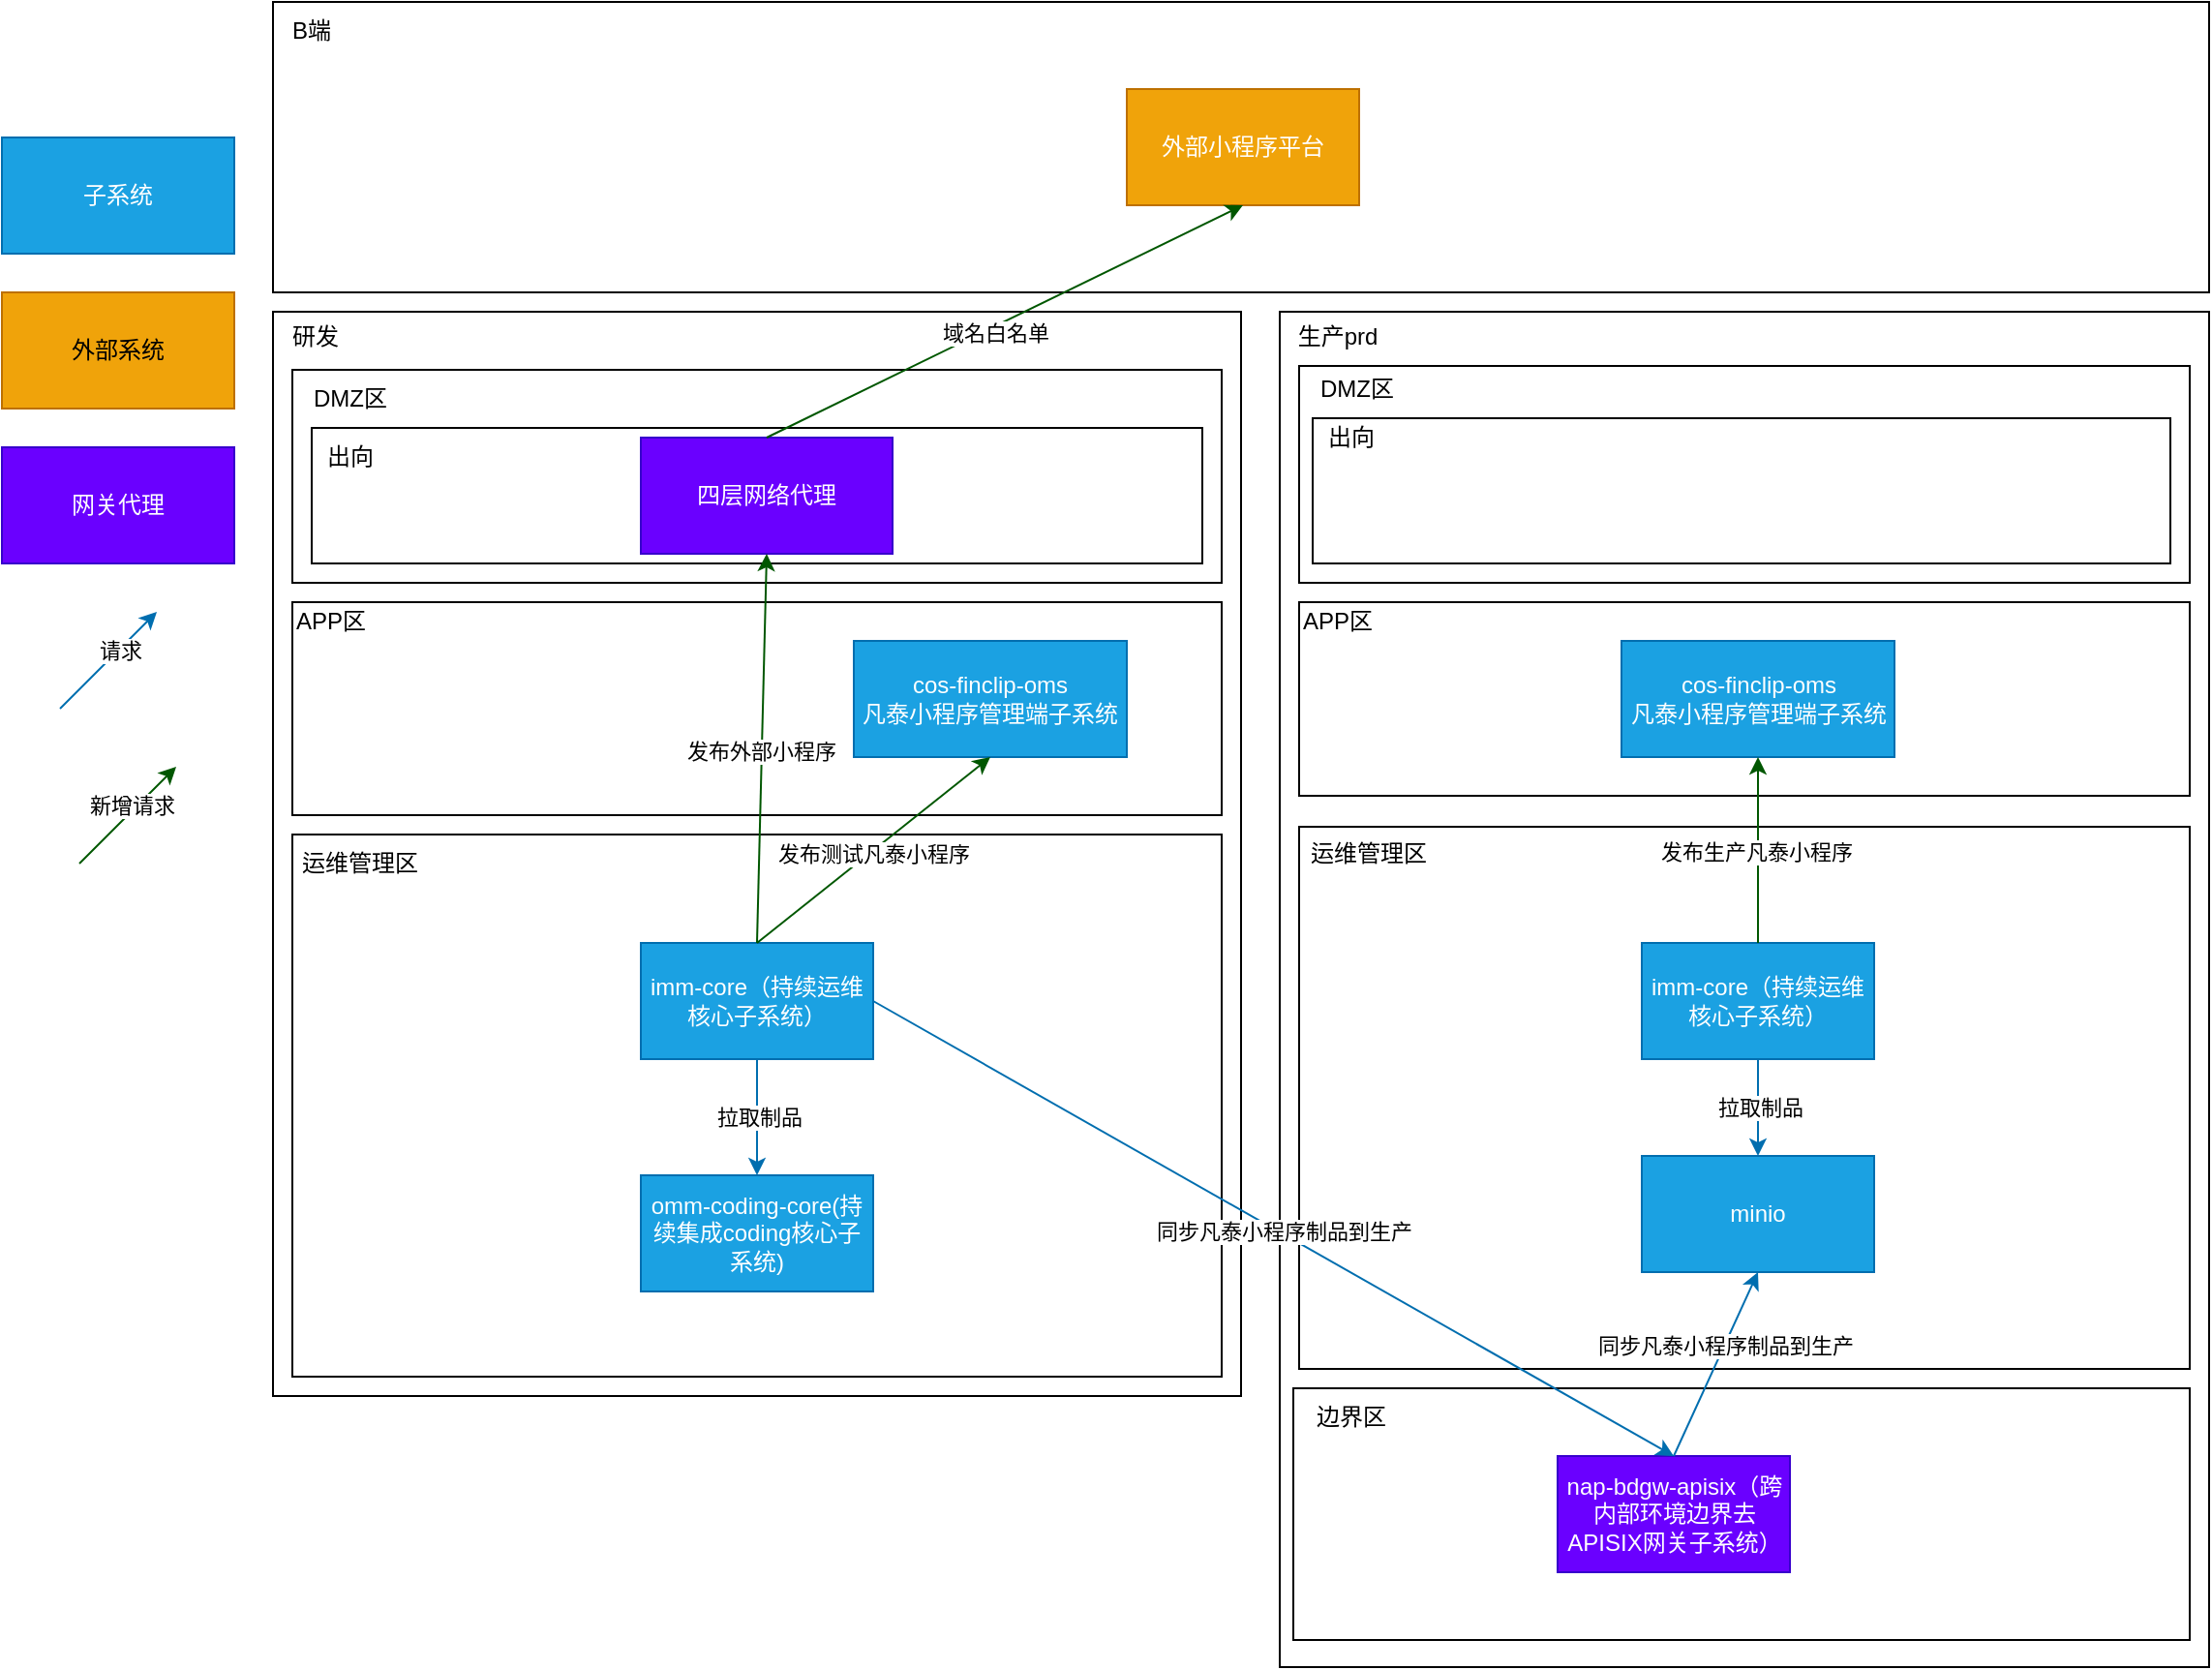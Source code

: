 <mxfile version="24.3.1" type="github">
  <diagram name="第 1 页" id="x-s4xV_DUlktd-mjSwdB">
    <mxGraphModel dx="2035" dy="2244" grid="1" gridSize="10" guides="1" tooltips="1" connect="1" arrows="1" fold="1" page="1" pageScale="1" pageWidth="827" pageHeight="1169" math="0" shadow="0">
      <root>
        <mxCell id="0" />
        <mxCell id="1" parent="0" />
        <mxCell id="dvoi7zTXmmgK_cxuayRM-1" value="" style="rounded=0;whiteSpace=wrap;html=1;" vertex="1" parent="1">
          <mxGeometry x="250" y="-130" width="500" height="560" as="geometry" />
        </mxCell>
        <mxCell id="dvoi7zTXmmgK_cxuayRM-2" value="" style="whiteSpace=wrap;html=1;" vertex="1" parent="1">
          <mxGeometry x="260" y="140" width="480" height="280" as="geometry" />
        </mxCell>
        <mxCell id="dvoi7zTXmmgK_cxuayRM-3" value="运维管理区" style="text;html=1;strokeColor=none;fillColor=none;align=center;verticalAlign=middle;whiteSpace=wrap;rounded=0;" vertex="1" parent="1">
          <mxGeometry x="260" y="140" width="70" height="30" as="geometry" />
        </mxCell>
        <mxCell id="dvoi7zTXmmgK_cxuayRM-4" value="" style="rounded=0;whiteSpace=wrap;html=1;" vertex="1" parent="1">
          <mxGeometry x="260" y="-100" width="480" height="110" as="geometry" />
        </mxCell>
        <mxCell id="dvoi7zTXmmgK_cxuayRM-5" value="DMZ区" style="text;html=1;strokeColor=none;fillColor=none;align=center;verticalAlign=middle;whiteSpace=wrap;rounded=0;" vertex="1" parent="1">
          <mxGeometry x="260" y="-100" width="60" height="30" as="geometry" />
        </mxCell>
        <mxCell id="dvoi7zTXmmgK_cxuayRM-6" value="" style="rounded=0;whiteSpace=wrap;html=1;" vertex="1" parent="1">
          <mxGeometry x="270" y="-70" width="460" height="70" as="geometry" />
        </mxCell>
        <mxCell id="dvoi7zTXmmgK_cxuayRM-7" value="出向" style="text;html=1;strokeColor=none;fillColor=none;align=center;verticalAlign=middle;whiteSpace=wrap;rounded=0;" vertex="1" parent="1">
          <mxGeometry x="260" y="-70" width="60" height="30" as="geometry" />
        </mxCell>
        <mxCell id="dvoi7zTXmmgK_cxuayRM-8" value="研发" style="text;html=1;strokeColor=none;fillColor=none;align=center;verticalAlign=middle;whiteSpace=wrap;rounded=0;" vertex="1" parent="1">
          <mxGeometry x="242" y="-132" width="60" height="30" as="geometry" />
        </mxCell>
        <mxCell id="dvoi7zTXmmgK_cxuayRM-9" value="" style="rounded=0;whiteSpace=wrap;html=1;" vertex="1" parent="1">
          <mxGeometry x="770" y="-130" width="480" height="700" as="geometry" />
        </mxCell>
        <mxCell id="dvoi7zTXmmgK_cxuayRM-10" value="生产prd" style="text;html=1;strokeColor=none;fillColor=none;align=center;verticalAlign=middle;whiteSpace=wrap;rounded=0;" vertex="1" parent="1">
          <mxGeometry x="770" y="-132" width="60" height="30" as="geometry" />
        </mxCell>
        <mxCell id="dvoi7zTXmmgK_cxuayRM-11" value="" style="rounded=0;whiteSpace=wrap;html=1;" vertex="1" parent="1">
          <mxGeometry x="780" y="-102" width="460" height="112" as="geometry" />
        </mxCell>
        <mxCell id="dvoi7zTXmmgK_cxuayRM-12" value="DMZ区" style="text;html=1;strokeColor=none;fillColor=none;align=center;verticalAlign=middle;whiteSpace=wrap;rounded=0;" vertex="1" parent="1">
          <mxGeometry x="780" y="-105" width="60" height="30" as="geometry" />
        </mxCell>
        <mxCell id="dvoi7zTXmmgK_cxuayRM-13" value="" style="rounded=0;whiteSpace=wrap;html=1;" vertex="1" parent="1">
          <mxGeometry x="787" y="-75" width="443" height="75" as="geometry" />
        </mxCell>
        <mxCell id="dvoi7zTXmmgK_cxuayRM-14" value="出向" style="text;html=1;strokeColor=none;fillColor=none;align=center;verticalAlign=middle;whiteSpace=wrap;rounded=0;" vertex="1" parent="1">
          <mxGeometry x="777" y="-80" width="60" height="30" as="geometry" />
        </mxCell>
        <mxCell id="dvoi7zTXmmgK_cxuayRM-15" value="四层网络代理" style="rounded=0;whiteSpace=wrap;html=1;fillColor=#6a00ff;fontColor=#ffffff;strokeColor=#3700CC;" vertex="1" parent="1">
          <mxGeometry x="440" y="-65" width="130" height="60" as="geometry" />
        </mxCell>
        <mxCell id="dvoi7zTXmmgK_cxuayRM-17" value="" style="rounded=0;whiteSpace=wrap;html=1;" vertex="1" parent="1">
          <mxGeometry x="780" y="136" width="460" height="280" as="geometry" />
        </mxCell>
        <mxCell id="dvoi7zTXmmgK_cxuayRM-18" value="运维管理区" style="text;html=1;strokeColor=none;fillColor=none;align=center;verticalAlign=middle;whiteSpace=wrap;rounded=0;" vertex="1" parent="1">
          <mxGeometry x="781" y="135" width="70" height="30" as="geometry" />
        </mxCell>
        <mxCell id="dvoi7zTXmmgK_cxuayRM-19" value="imm-core（持续运维核心子系统）" style="rounded=0;whiteSpace=wrap;html=1;fillColor=#1ba1e2;fontColor=#ffffff;strokeColor=#006EAF;" vertex="1" parent="1">
          <mxGeometry x="957" y="196" width="120" height="60" as="geometry" />
        </mxCell>
        <mxCell id="dvoi7zTXmmgK_cxuayRM-20" value="" style="rounded=0;whiteSpace=wrap;html=1;" vertex="1" parent="1">
          <mxGeometry x="780" y="20" width="460" height="100" as="geometry" />
        </mxCell>
        <mxCell id="dvoi7zTXmmgK_cxuayRM-21" value="APP区" style="text;html=1;strokeColor=none;fillColor=none;align=center;verticalAlign=middle;whiteSpace=wrap;rounded=0;" vertex="1" parent="1">
          <mxGeometry x="770" y="15" width="60" height="30" as="geometry" />
        </mxCell>
        <mxCell id="dvoi7zTXmmgK_cxuayRM-22" value="cos-finclip-oms&lt;br&gt;凡泰小程序管理端子系统" style="rounded=0;whiteSpace=wrap;html=1;fillColor=#1ba1e2;fontColor=#ffffff;strokeColor=#006EAF;" vertex="1" parent="1">
          <mxGeometry x="946.5" y="40" width="141" height="60" as="geometry" />
        </mxCell>
        <mxCell id="dvoi7zTXmmgK_cxuayRM-23" value="" style="rounded=0;whiteSpace=wrap;html=1;" vertex="1" parent="1">
          <mxGeometry x="250" y="-290" width="1000" height="150" as="geometry" />
        </mxCell>
        <mxCell id="dvoi7zTXmmgK_cxuayRM-24" value="B端" style="text;html=1;strokeColor=none;fillColor=none;align=center;verticalAlign=middle;whiteSpace=wrap;rounded=0;" vertex="1" parent="1">
          <mxGeometry x="240" y="-290" width="60" height="30" as="geometry" />
        </mxCell>
        <mxCell id="dvoi7zTXmmgK_cxuayRM-25" value="外部小程序平台" style="rounded=0;whiteSpace=wrap;html=1;fillColor=#f0a30a;fontColor=#FFFFFF;strokeColor=#BD7000;" vertex="1" parent="1">
          <mxGeometry x="691" y="-245" width="120" height="60" as="geometry" />
        </mxCell>
        <mxCell id="dvoi7zTXmmgK_cxuayRM-26" value="" style="endArrow=classic;html=1;rounded=0;exitX=0.5;exitY=0;exitDx=0;exitDy=0;fillColor=#008a00;strokeColor=#005700;entryX=0.5;entryY=1;entryDx=0;entryDy=0;" edge="1" parent="1" source="dvoi7zTXmmgK_cxuayRM-15" target="dvoi7zTXmmgK_cxuayRM-25">
          <mxGeometry width="50" height="50" relative="1" as="geometry">
            <mxPoint x="640" y="200" as="sourcePoint" />
            <mxPoint x="515" y="5" as="targetPoint" />
          </mxGeometry>
        </mxCell>
        <mxCell id="dvoi7zTXmmgK_cxuayRM-27" value="域名白名单" style="edgeLabel;html=1;align=center;verticalAlign=middle;resizable=0;points=[];" vertex="1" connectable="0" parent="dvoi7zTXmmgK_cxuayRM-26">
          <mxGeometry x="-0.049" y="-3" relative="1" as="geometry">
            <mxPoint as="offset" />
          </mxGeometry>
        </mxCell>
        <mxCell id="dvoi7zTXmmgK_cxuayRM-32" value="minio" style="rounded=0;whiteSpace=wrap;html=1;fillColor=#1ba1e2;fontColor=#ffffff;strokeColor=#006EAF;" vertex="1" parent="1">
          <mxGeometry x="957" y="306" width="120" height="60" as="geometry" />
        </mxCell>
        <mxCell id="dvoi7zTXmmgK_cxuayRM-33" value="" style="rounded=0;whiteSpace=wrap;html=1;" vertex="1" parent="1">
          <mxGeometry x="837" y="456" width="120" height="60" as="geometry" />
        </mxCell>
        <mxCell id="dvoi7zTXmmgK_cxuayRM-34" value="" style="rounded=0;whiteSpace=wrap;html=1;" vertex="1" parent="1">
          <mxGeometry x="777" y="426" width="463" height="130" as="geometry" />
        </mxCell>
        <mxCell id="dvoi7zTXmmgK_cxuayRM-35" value="边界区" style="text;html=1;strokeColor=none;fillColor=none;align=center;verticalAlign=middle;whiteSpace=wrap;rounded=0;" vertex="1" parent="1">
          <mxGeometry x="777" y="426" width="60" height="30" as="geometry" />
        </mxCell>
        <mxCell id="dvoi7zTXmmgK_cxuayRM-36" value="nap-bdgw-apisix（跨内部环境边界去APISIX网关子系统）" style="rounded=0;whiteSpace=wrap;html=1;fillColor=#6a00ff;fontColor=#ffffff;strokeColor=#3700CC;" vertex="1" parent="1">
          <mxGeometry x="913.5" y="461" width="120" height="60" as="geometry" />
        </mxCell>
        <mxCell id="dvoi7zTXmmgK_cxuayRM-37" value="" style="endArrow=classic;html=1;rounded=0;entryX=0.5;entryY=0;entryDx=0;entryDy=0;fillColor=#1ba1e2;strokeColor=#006EAF;exitX=1;exitY=0.5;exitDx=0;exitDy=0;" edge="1" parent="1" source="dvoi7zTXmmgK_cxuayRM-62" target="dvoi7zTXmmgK_cxuayRM-36">
          <mxGeometry width="50" height="50" relative="1" as="geometry">
            <mxPoint x="543" y="140" as="sourcePoint" />
            <mxPoint x="730" y="200" as="targetPoint" />
          </mxGeometry>
        </mxCell>
        <mxCell id="dvoi7zTXmmgK_cxuayRM-38" value="同步凡泰小程序制品到生产" style="edgeLabel;html=1;align=center;verticalAlign=middle;resizable=0;points=[];" vertex="1" connectable="0" parent="dvoi7zTXmmgK_cxuayRM-37">
          <mxGeometry x="0.022" y="2" relative="1" as="geometry">
            <mxPoint x="-1" as="offset" />
          </mxGeometry>
        </mxCell>
        <mxCell id="dvoi7zTXmmgK_cxuayRM-39" value="" style="endArrow=classic;html=1;rounded=0;fillColor=#1ba1e2;strokeColor=#006EAF;entryX=0.5;entryY=1;entryDx=0;entryDy=0;exitX=0.5;exitY=0;exitDx=0;exitDy=0;" edge="1" parent="1" source="dvoi7zTXmmgK_cxuayRM-36" target="dvoi7zTXmmgK_cxuayRM-32">
          <mxGeometry width="50" height="50" relative="1" as="geometry">
            <mxPoint x="880" y="236" as="sourcePoint" />
            <mxPoint x="876" y="126" as="targetPoint" />
          </mxGeometry>
        </mxCell>
        <mxCell id="dvoi7zTXmmgK_cxuayRM-40" value="同步凡泰小程序制品到生产" style="edgeLabel;html=1;align=center;verticalAlign=middle;resizable=0;points=[];" vertex="1" connectable="0" parent="dvoi7zTXmmgK_cxuayRM-39">
          <mxGeometry x="0.193" relative="1" as="geometry">
            <mxPoint as="offset" />
          </mxGeometry>
        </mxCell>
        <mxCell id="dvoi7zTXmmgK_cxuayRM-41" value="子系统" style="rounded=0;whiteSpace=wrap;html=1;fillColor=#1ba1e2;fontColor=#ffffff;strokeColor=#006EAF;" vertex="1" parent="1">
          <mxGeometry x="110" y="-220" width="120" height="60" as="geometry" />
        </mxCell>
        <mxCell id="dvoi7zTXmmgK_cxuayRM-42" value="外部系统" style="rounded=0;whiteSpace=wrap;html=1;fillColor=#f0a30a;fontColor=#000000;strokeColor=#BD7000;" vertex="1" parent="1">
          <mxGeometry x="110" y="-140" width="120" height="60" as="geometry" />
        </mxCell>
        <mxCell id="dvoi7zTXmmgK_cxuayRM-43" value="网关代理" style="rounded=0;whiteSpace=wrap;html=1;fillColor=#6a00ff;fontColor=#ffffff;strokeColor=#3700CC;" vertex="1" parent="1">
          <mxGeometry x="110" y="-60" width="120" height="60" as="geometry" />
        </mxCell>
        <mxCell id="dvoi7zTXmmgK_cxuayRM-44" value="" style="endArrow=classic;html=1;rounded=0;fillColor=#1ba1e2;strokeColor=#006EAF;" edge="1" parent="1">
          <mxGeometry width="50" height="50" relative="1" as="geometry">
            <mxPoint x="140" y="75" as="sourcePoint" />
            <mxPoint x="190" y="25" as="targetPoint" />
          </mxGeometry>
        </mxCell>
        <mxCell id="dvoi7zTXmmgK_cxuayRM-45" value="请求" style="edgeLabel;html=1;align=center;verticalAlign=middle;resizable=0;points=[];" vertex="1" connectable="0" parent="dvoi7zTXmmgK_cxuayRM-44">
          <mxGeometry x="-0.137" y="10" relative="1" as="geometry">
            <mxPoint x="16" y="-2" as="offset" />
          </mxGeometry>
        </mxCell>
        <mxCell id="dvoi7zTXmmgK_cxuayRM-46" value="" style="endArrow=classic;html=1;rounded=0;fillColor=#008a00;strokeColor=#005700;" edge="1" parent="1">
          <mxGeometry width="50" height="50" relative="1" as="geometry">
            <mxPoint x="150" y="155" as="sourcePoint" />
            <mxPoint x="200" y="105" as="targetPoint" />
          </mxGeometry>
        </mxCell>
        <mxCell id="dvoi7zTXmmgK_cxuayRM-47" value="新增请求" style="edgeLabel;html=1;align=center;verticalAlign=middle;resizable=0;points=[];" vertex="1" connectable="0" parent="dvoi7zTXmmgK_cxuayRM-46">
          <mxGeometry x="-0.137" y="-6" relative="1" as="geometry">
            <mxPoint x="1" y="-13" as="offset" />
          </mxGeometry>
        </mxCell>
        <mxCell id="dvoi7zTXmmgK_cxuayRM-48" value="" style="endArrow=classic;html=1;rounded=0;fillColor=#1ba1e2;strokeColor=#006EAF;entryX=0.5;entryY=0;entryDx=0;entryDy=0;exitX=0.5;exitY=1;exitDx=0;exitDy=0;" edge="1" parent="1" source="dvoi7zTXmmgK_cxuayRM-19" target="dvoi7zTXmmgK_cxuayRM-32">
          <mxGeometry width="50" height="50" relative="1" as="geometry">
            <mxPoint x="940" y="96" as="sourcePoint" />
            <mxPoint x="1044" y="96" as="targetPoint" />
          </mxGeometry>
        </mxCell>
        <mxCell id="dvoi7zTXmmgK_cxuayRM-49" value="拉取制品" style="edgeLabel;html=1;align=center;verticalAlign=middle;resizable=0;points=[];" vertex="1" connectable="0" parent="dvoi7zTXmmgK_cxuayRM-48">
          <mxGeometry x="-0.017" y="1" relative="1" as="geometry">
            <mxPoint as="offset" />
          </mxGeometry>
        </mxCell>
        <mxCell id="dvoi7zTXmmgK_cxuayRM-50" value="" style="endArrow=classic;html=1;rounded=0;fillColor=#008a00;strokeColor=#005700;exitX=0.5;exitY=0;exitDx=0;exitDy=0;entryX=0.5;entryY=1;entryDx=0;entryDy=0;" edge="1" parent="1" source="dvoi7zTXmmgK_cxuayRM-19" target="dvoi7zTXmmgK_cxuayRM-22">
          <mxGeometry width="50" height="50" relative="1" as="geometry">
            <mxPoint x="1104" y="210" as="sourcePoint" />
            <mxPoint x="1033" y="360" as="targetPoint" />
          </mxGeometry>
        </mxCell>
        <mxCell id="dvoi7zTXmmgK_cxuayRM-51" value="发布生产凡泰小程序" style="edgeLabel;html=1;align=center;verticalAlign=middle;resizable=0;points=[];" vertex="1" connectable="0" parent="dvoi7zTXmmgK_cxuayRM-50">
          <mxGeometry x="-0.015" y="1" relative="1" as="geometry">
            <mxPoint as="offset" />
          </mxGeometry>
        </mxCell>
        <mxCell id="dvoi7zTXmmgK_cxuayRM-52" value="" style="rounded=0;whiteSpace=wrap;html=1;" vertex="1" parent="1">
          <mxGeometry x="260" y="20" width="480" height="110" as="geometry" />
        </mxCell>
        <mxCell id="dvoi7zTXmmgK_cxuayRM-53" value="APP区" style="text;html=1;strokeColor=none;fillColor=none;align=center;verticalAlign=middle;whiteSpace=wrap;rounded=0;" vertex="1" parent="1">
          <mxGeometry x="250" y="15" width="60" height="30" as="geometry" />
        </mxCell>
        <mxCell id="dvoi7zTXmmgK_cxuayRM-62" value="imm-core（持续运维核心子系统）" style="rounded=0;whiteSpace=wrap;html=1;fillColor=#1ba1e2;fontColor=#ffffff;strokeColor=#006EAF;" vertex="1" parent="1">
          <mxGeometry x="440" y="196" width="120" height="60" as="geometry" />
        </mxCell>
        <mxCell id="dvoi7zTXmmgK_cxuayRM-63" value="omm-coding-core(持续集成coding核心子系统)" style="rounded=0;whiteSpace=wrap;html=1;fillColor=#1ba1e2;fontColor=#ffffff;strokeColor=#006EAF;" vertex="1" parent="1">
          <mxGeometry x="440" y="316" width="120" height="60" as="geometry" />
        </mxCell>
        <mxCell id="dvoi7zTXmmgK_cxuayRM-64" value="" style="endArrow=classic;html=1;rounded=0;fillColor=#1ba1e2;strokeColor=#006EAF;entryX=0.5;entryY=0;entryDx=0;entryDy=0;exitX=0.5;exitY=1;exitDx=0;exitDy=0;" edge="1" parent="1" source="dvoi7zTXmmgK_cxuayRM-62" target="dvoi7zTXmmgK_cxuayRM-63">
          <mxGeometry width="50" height="50" relative="1" as="geometry">
            <mxPoint x="538" y="116" as="sourcePoint" />
            <mxPoint x="565" y="76" as="targetPoint" />
          </mxGeometry>
        </mxCell>
        <mxCell id="dvoi7zTXmmgK_cxuayRM-65" value="拉取制品" style="edgeLabel;html=1;align=center;verticalAlign=middle;resizable=0;points=[];" vertex="1" connectable="0" parent="dvoi7zTXmmgK_cxuayRM-64">
          <mxGeometry x="-0.017" y="1" relative="1" as="geometry">
            <mxPoint as="offset" />
          </mxGeometry>
        </mxCell>
        <mxCell id="dvoi7zTXmmgK_cxuayRM-66" value="" style="endArrow=classic;html=1;rounded=0;fillColor=#008a00;strokeColor=#005700;exitX=0.5;exitY=0;exitDx=0;exitDy=0;entryX=0.5;entryY=1;entryDx=0;entryDy=0;" edge="1" parent="1" source="dvoi7zTXmmgK_cxuayRM-62" target="dvoi7zTXmmgK_cxuayRM-15">
          <mxGeometry width="50" height="50" relative="1" as="geometry">
            <mxPoint x="630" y="210" as="sourcePoint" />
            <mxPoint x="360.5" y="100" as="targetPoint" />
          </mxGeometry>
        </mxCell>
        <mxCell id="dvoi7zTXmmgK_cxuayRM-67" value="发布外部小程序" style="edgeLabel;html=1;align=center;verticalAlign=middle;resizable=0;points=[];" vertex="1" connectable="0" parent="dvoi7zTXmmgK_cxuayRM-66">
          <mxGeometry x="-0.015" y="1" relative="1" as="geometry">
            <mxPoint as="offset" />
          </mxGeometry>
        </mxCell>
        <mxCell id="dvoi7zTXmmgK_cxuayRM-70" value="cos-finclip-oms&lt;br&gt;凡泰小程序管理端子系统" style="rounded=0;whiteSpace=wrap;html=1;fillColor=#1ba1e2;fontColor=#ffffff;strokeColor=#006EAF;" vertex="1" parent="1">
          <mxGeometry x="550" y="40" width="141" height="60" as="geometry" />
        </mxCell>
        <mxCell id="dvoi7zTXmmgK_cxuayRM-71" value="" style="endArrow=classic;html=1;rounded=0;fillColor=#008a00;strokeColor=#005700;exitX=0.5;exitY=0;exitDx=0;exitDy=0;entryX=0.5;entryY=1;entryDx=0;entryDy=0;" edge="1" parent="1" source="dvoi7zTXmmgK_cxuayRM-62" target="dvoi7zTXmmgK_cxuayRM-70">
          <mxGeometry width="50" height="50" relative="1" as="geometry">
            <mxPoint x="510" y="206" as="sourcePoint" />
            <mxPoint x="515" y="5" as="targetPoint" />
          </mxGeometry>
        </mxCell>
        <mxCell id="dvoi7zTXmmgK_cxuayRM-72" value="发布测试凡泰小程序" style="edgeLabel;html=1;align=center;verticalAlign=middle;resizable=0;points=[];" vertex="1" connectable="0" parent="dvoi7zTXmmgK_cxuayRM-71">
          <mxGeometry x="-0.015" y="1" relative="1" as="geometry">
            <mxPoint x="1" y="2" as="offset" />
          </mxGeometry>
        </mxCell>
      </root>
    </mxGraphModel>
  </diagram>
</mxfile>
